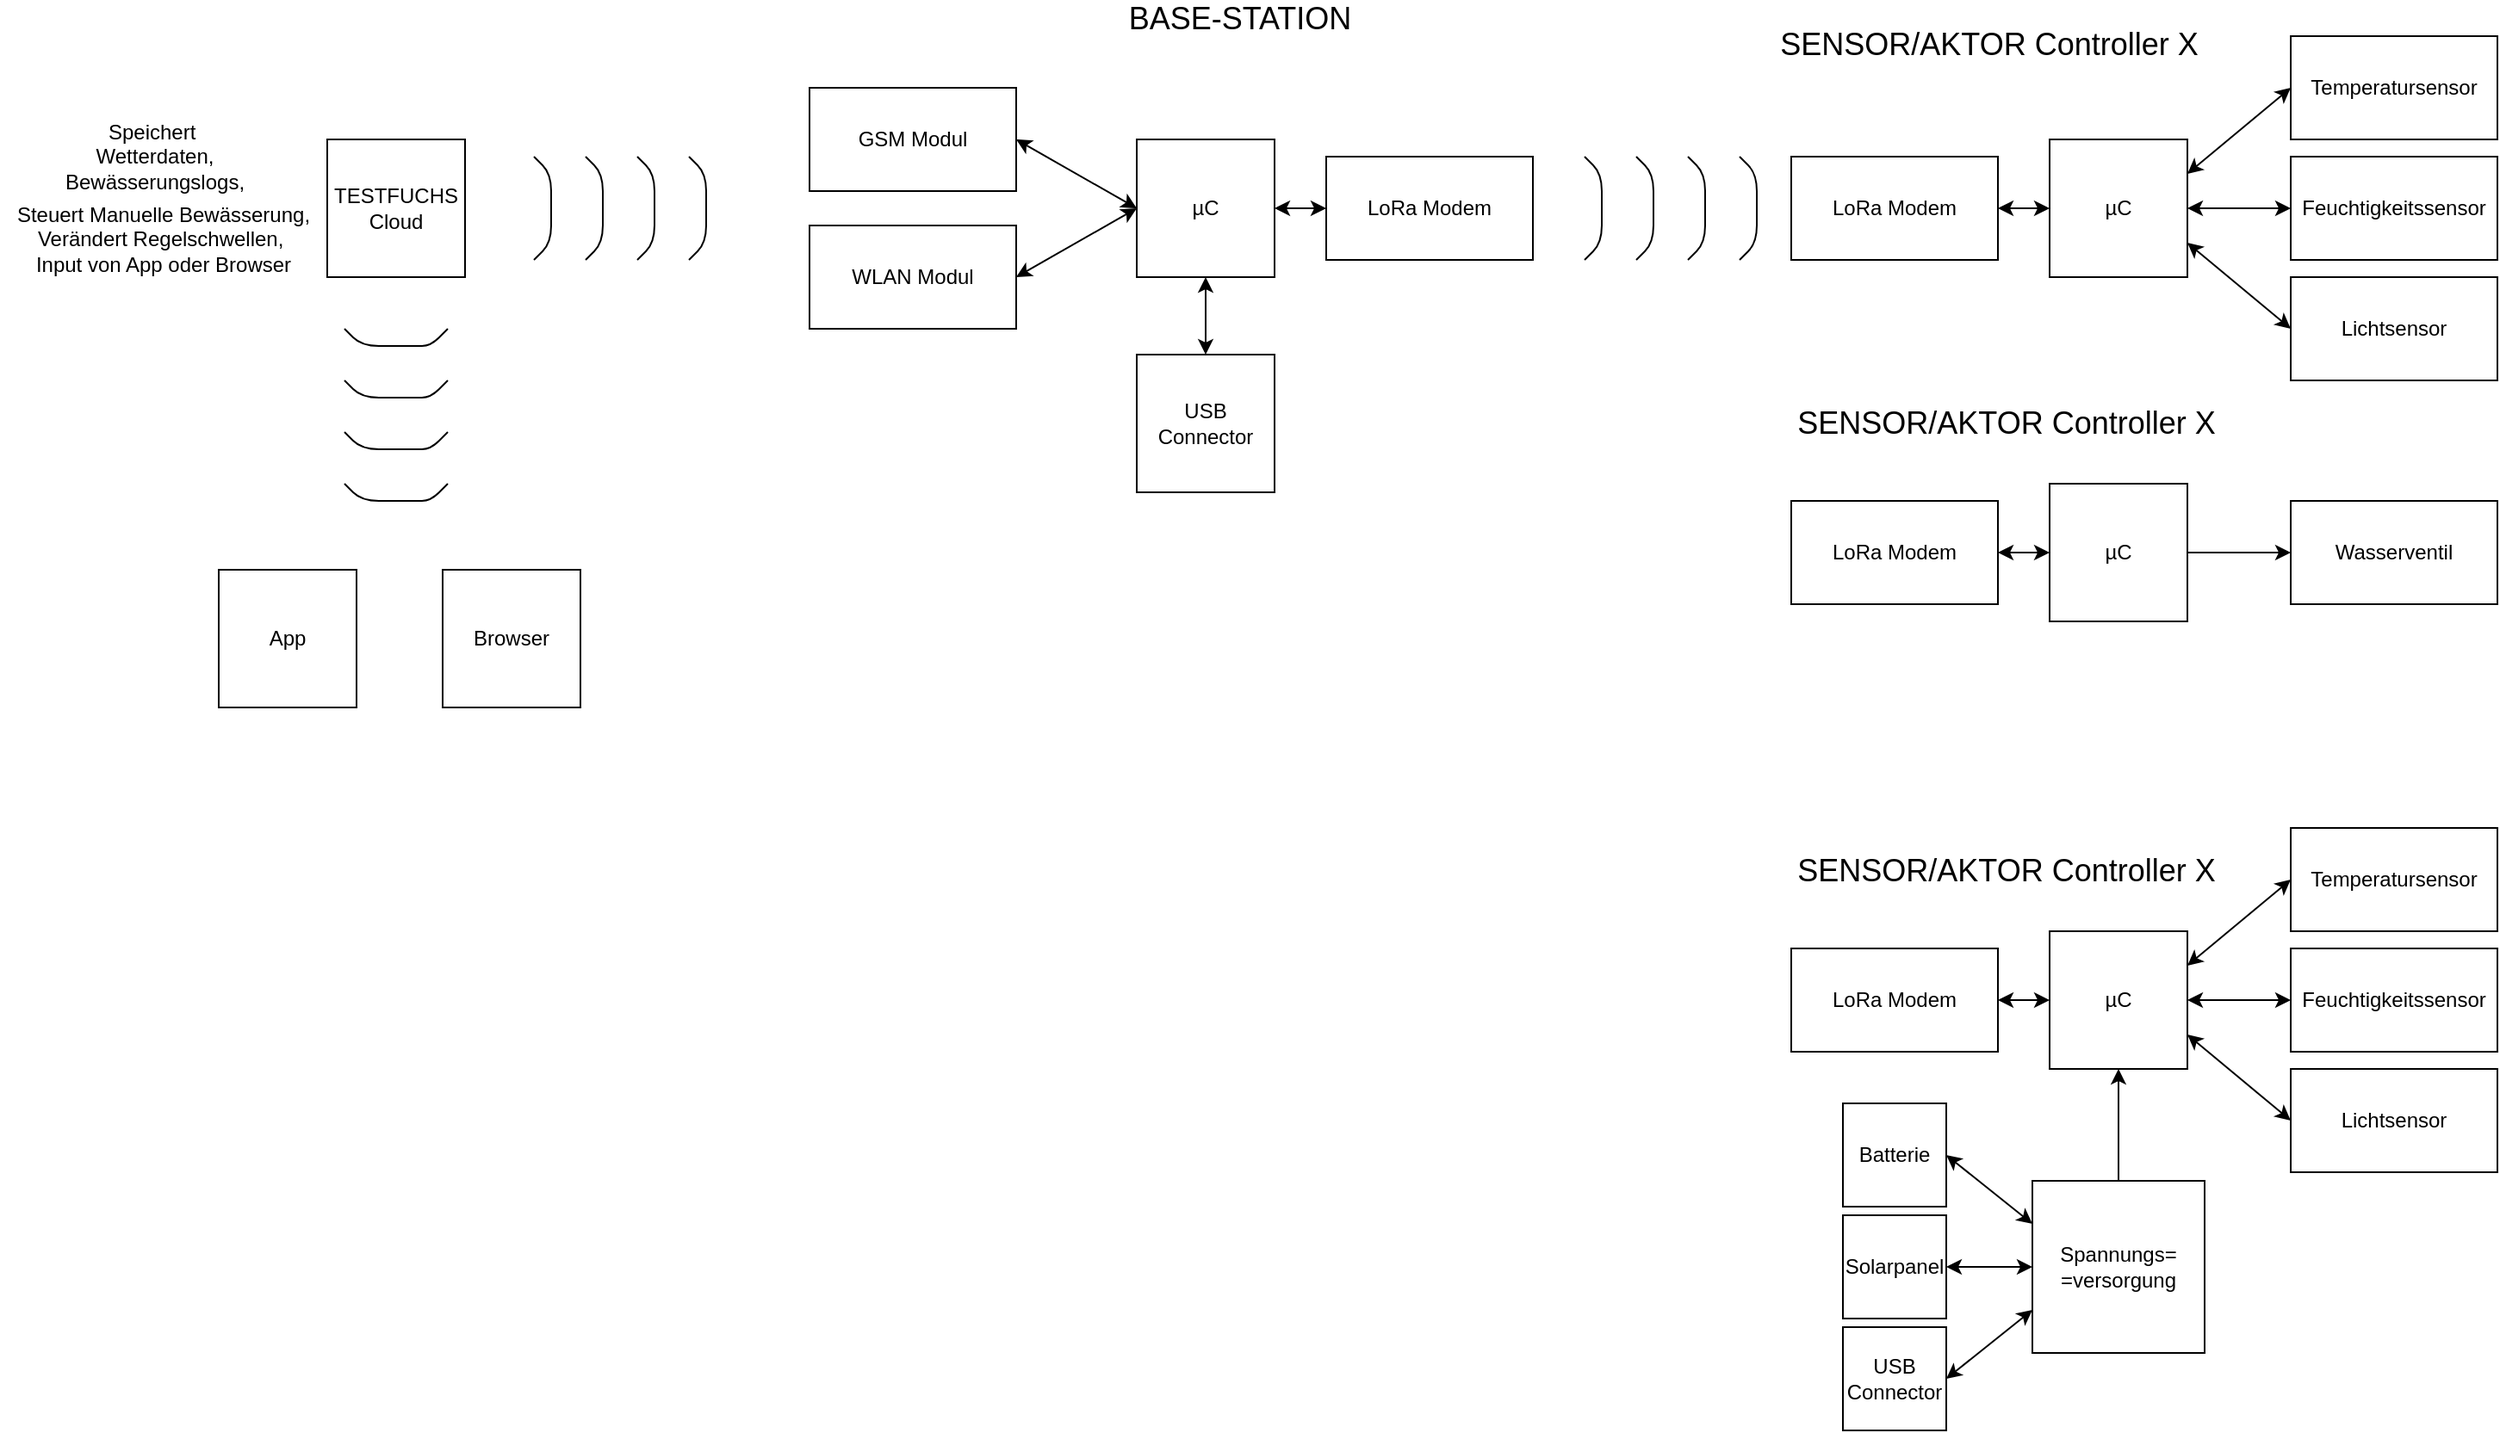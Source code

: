 <mxfile version="14.5.1" type="device"><diagram id="nXd5mDpqDqAThNTadgBW" name="Seite-1"><mxGraphModel dx="1950" dy="743" grid="1" gridSize="10" guides="1" tooltips="1" connect="1" arrows="1" fold="1" page="1" pageScale="1" pageWidth="827" pageHeight="1169" math="0" shadow="0"><root><mxCell id="0"/><mxCell id="1" parent="0"/><mxCell id="NCbId82HQR3_85EUajxe-1" value="µC" style="whiteSpace=wrap;html=1;aspect=fixed;" parent="1" vertex="1"><mxGeometry x="120" y="170" width="80" height="80" as="geometry"/></mxCell><mxCell id="NCbId82HQR3_85EUajxe-3" value="LoRa Modem" style="rounded=0;whiteSpace=wrap;html=1;" parent="1" vertex="1"><mxGeometry x="230" y="180" width="120" height="60" as="geometry"/></mxCell><mxCell id="NCbId82HQR3_85EUajxe-6" value="GSM Modul" style="rounded=0;whiteSpace=wrap;html=1;" parent="1" vertex="1"><mxGeometry x="-70" y="140" width="120" height="60" as="geometry"/></mxCell><mxCell id="NCbId82HQR3_85EUajxe-7" value="WLAN Modul" style="rounded=0;whiteSpace=wrap;html=1;" parent="1" vertex="1"><mxGeometry x="-70" y="220" width="120" height="60" as="geometry"/></mxCell><mxCell id="NCbId82HQR3_85EUajxe-10" value="TESTFUCHS&lt;br&gt;Cloud" style="whiteSpace=wrap;html=1;aspect=fixed;" parent="1" vertex="1"><mxGeometry x="-350" y="170" width="80" height="80" as="geometry"/></mxCell><mxCell id="NCbId82HQR3_85EUajxe-11" value="App" style="whiteSpace=wrap;html=1;aspect=fixed;" parent="1" vertex="1"><mxGeometry x="-413" y="420" width="80" height="80" as="geometry"/></mxCell><mxCell id="NCbId82HQR3_85EUajxe-13" value="Browser" style="whiteSpace=wrap;html=1;aspect=fixed;" parent="1" vertex="1"><mxGeometry x="-283" y="420" width="80" height="80" as="geometry"/></mxCell><mxCell id="NCbId82HQR3_85EUajxe-14" value="Speichert&amp;nbsp;&lt;br&gt;Wetterdaten,&lt;br&gt;Bewässerungslogs,&lt;br&gt;" style="text;html=1;strokeColor=none;fillColor=none;align=center;verticalAlign=middle;whiteSpace=wrap;rounded=0;" parent="1" vertex="1"><mxGeometry x="-470" y="170" width="40" height="20" as="geometry"/></mxCell><mxCell id="NCbId82HQR3_85EUajxe-16" value="Steuert Manuelle Bewässerung,&lt;br&gt;Verändert Regelschwellen,&amp;nbsp;&lt;br&gt;Input von App oder Browser&lt;br&gt;&amp;nbsp;" style="text;html=1;strokeColor=none;fillColor=none;align=center;verticalAlign=middle;whiteSpace=wrap;rounded=0;" parent="1" vertex="1"><mxGeometry x="-540" y="220" width="190" height="30" as="geometry"/></mxCell><mxCell id="NCbId82HQR3_85EUajxe-18" value="" style="endArrow=none;html=1;" parent="1" edge="1"><mxGeometry width="50" height="50" relative="1" as="geometry"><mxPoint x="-230" y="240" as="sourcePoint"/><mxPoint x="-230" y="180" as="targetPoint"/><Array as="points"><mxPoint x="-220" y="230"/><mxPoint x="-220" y="190"/></Array></mxGeometry></mxCell><mxCell id="NCbId82HQR3_85EUajxe-19" value="" style="endArrow=none;html=1;" parent="1" edge="1"><mxGeometry width="50" height="50" relative="1" as="geometry"><mxPoint x="-200" y="240" as="sourcePoint"/><mxPoint x="-200" y="180" as="targetPoint"/><Array as="points"><mxPoint x="-190" y="230"/><mxPoint x="-190" y="190"/></Array></mxGeometry></mxCell><mxCell id="NCbId82HQR3_85EUajxe-20" value="" style="endArrow=none;html=1;" parent="1" edge="1"><mxGeometry width="50" height="50" relative="1" as="geometry"><mxPoint x="-170" y="240" as="sourcePoint"/><mxPoint x="-170" y="180" as="targetPoint"/><Array as="points"><mxPoint x="-160" y="230"/><mxPoint x="-160" y="190"/></Array></mxGeometry></mxCell><mxCell id="NCbId82HQR3_85EUajxe-21" value="" style="endArrow=none;html=1;" parent="1" edge="1"><mxGeometry width="50" height="50" relative="1" as="geometry"><mxPoint x="-140" y="240" as="sourcePoint"/><mxPoint x="-140" y="180" as="targetPoint"/><Array as="points"><mxPoint x="-130" y="230"/><mxPoint x="-130" y="190"/></Array></mxGeometry></mxCell><mxCell id="NCbId82HQR3_85EUajxe-22" value="" style="endArrow=classic;startArrow=classic;html=1;exitX=1;exitY=0.5;exitDx=0;exitDy=0;entryX=0;entryY=0.5;entryDx=0;entryDy=0;" parent="1" source="NCbId82HQR3_85EUajxe-6" target="NCbId82HQR3_85EUajxe-1" edge="1"><mxGeometry width="50" height="50" relative="1" as="geometry"><mxPoint x="110" y="280" as="sourcePoint"/><mxPoint x="160" y="230" as="targetPoint"/></mxGeometry></mxCell><mxCell id="NCbId82HQR3_85EUajxe-23" value="" style="endArrow=classic;startArrow=classic;html=1;exitX=1;exitY=0.5;exitDx=0;exitDy=0;entryX=0;entryY=0.5;entryDx=0;entryDy=0;" parent="1" source="NCbId82HQR3_85EUajxe-7" target="NCbId82HQR3_85EUajxe-1" edge="1"><mxGeometry width="50" height="50" relative="1" as="geometry"><mxPoint x="110" y="280" as="sourcePoint"/><mxPoint x="160" y="230" as="targetPoint"/></mxGeometry></mxCell><mxCell id="NCbId82HQR3_85EUajxe-24" value="" style="endArrow=classic;startArrow=classic;html=1;exitX=1;exitY=0.5;exitDx=0;exitDy=0;" parent="1" source="NCbId82HQR3_85EUajxe-1" edge="1"><mxGeometry width="50" height="50" relative="1" as="geometry"><mxPoint x="370" y="280" as="sourcePoint"/><mxPoint x="230" y="210" as="targetPoint"/></mxGeometry></mxCell><mxCell id="NCbId82HQR3_85EUajxe-42" value="" style="endArrow=none;html=1;" parent="1" edge="1"><mxGeometry width="50" height="50" relative="1" as="geometry"><mxPoint x="-340" y="280" as="sourcePoint"/><mxPoint x="-280" y="280" as="targetPoint"/><Array as="points"><mxPoint x="-330" y="290"/><mxPoint x="-310" y="290"/><mxPoint x="-290" y="290"/></Array></mxGeometry></mxCell><mxCell id="NCbId82HQR3_85EUajxe-43" value="" style="endArrow=none;html=1;" parent="1" edge="1"><mxGeometry width="50" height="50" relative="1" as="geometry"><mxPoint x="-340" y="310" as="sourcePoint"/><mxPoint x="-280" y="310" as="targetPoint"/><Array as="points"><mxPoint x="-330" y="320"/><mxPoint x="-310" y="320"/><mxPoint x="-290" y="320"/></Array></mxGeometry></mxCell><mxCell id="NCbId82HQR3_85EUajxe-45" value="" style="endArrow=none;html=1;" parent="1" edge="1"><mxGeometry width="50" height="50" relative="1" as="geometry"><mxPoint x="-340" y="340" as="sourcePoint"/><mxPoint x="-280" y="340" as="targetPoint"/><Array as="points"><mxPoint x="-330" y="350"/><mxPoint x="-310" y="350"/><mxPoint x="-290" y="350"/></Array></mxGeometry></mxCell><mxCell id="NCbId82HQR3_85EUajxe-46" value="" style="endArrow=none;html=1;" parent="1" edge="1"><mxGeometry width="50" height="50" relative="1" as="geometry"><mxPoint x="-340" y="370" as="sourcePoint"/><mxPoint x="-280" y="370" as="targetPoint"/><Array as="points"><mxPoint x="-330" y="380"/><mxPoint x="-310" y="380"/><mxPoint x="-290" y="380"/></Array></mxGeometry></mxCell><mxCell id="NCbId82HQR3_85EUajxe-47" value="" style="endArrow=none;html=1;" parent="1" edge="1"><mxGeometry width="50" height="50" relative="1" as="geometry"><mxPoint x="380.0" y="240" as="sourcePoint"/><mxPoint x="380.0" y="180" as="targetPoint"/><Array as="points"><mxPoint x="390" y="230"/><mxPoint x="390" y="190"/></Array></mxGeometry></mxCell><mxCell id="NCbId82HQR3_85EUajxe-48" value="" style="endArrow=none;html=1;" parent="1" edge="1"><mxGeometry width="50" height="50" relative="1" as="geometry"><mxPoint x="410.0" y="240" as="sourcePoint"/><mxPoint x="410.0" y="180" as="targetPoint"/><Array as="points"><mxPoint x="420" y="230"/><mxPoint x="420" y="190"/></Array></mxGeometry></mxCell><mxCell id="NCbId82HQR3_85EUajxe-49" value="" style="endArrow=none;html=1;" parent="1" edge="1"><mxGeometry width="50" height="50" relative="1" as="geometry"><mxPoint x="440.0" y="240" as="sourcePoint"/><mxPoint x="440.0" y="180" as="targetPoint"/><Array as="points"><mxPoint x="450" y="230"/><mxPoint x="450" y="190"/></Array></mxGeometry></mxCell><mxCell id="NCbId82HQR3_85EUajxe-50" value="" style="endArrow=none;html=1;" parent="1" edge="1"><mxGeometry width="50" height="50" relative="1" as="geometry"><mxPoint x="470.0" y="240" as="sourcePoint"/><mxPoint x="470.0" y="180" as="targetPoint"/><Array as="points"><mxPoint x="480" y="230"/><mxPoint x="480" y="190"/></Array></mxGeometry></mxCell><mxCell id="NCbId82HQR3_85EUajxe-51" value="LoRa Modem" style="rounded=0;whiteSpace=wrap;html=1;" parent="1" vertex="1"><mxGeometry x="500" y="180" width="120" height="60" as="geometry"/></mxCell><mxCell id="NCbId82HQR3_85EUajxe-52" value="&lt;font style=&quot;font-size: 18px&quot;&gt;BASE-STATION&lt;/font&gt;" style="text;html=1;strokeColor=none;fillColor=none;align=center;verticalAlign=middle;whiteSpace=wrap;rounded=0;" parent="1" vertex="1"><mxGeometry x="80" y="90" width="200" height="20" as="geometry"/></mxCell><mxCell id="NCbId82HQR3_85EUajxe-53" value="&lt;span style=&quot;font-size: 18px&quot;&gt;SENSOR/AKTOR Controller X&lt;/span&gt;" style="text;html=1;strokeColor=none;fillColor=none;align=center;verticalAlign=middle;whiteSpace=wrap;rounded=0;" parent="1" vertex="1"><mxGeometry x="480" y="100" width="270" height="30" as="geometry"/></mxCell><mxCell id="NCbId82HQR3_85EUajxe-54" value="µC" style="whiteSpace=wrap;html=1;aspect=fixed;" parent="1" vertex="1"><mxGeometry x="650" y="170" width="80" height="80" as="geometry"/></mxCell><mxCell id="NCbId82HQR3_85EUajxe-57" value="" style="endArrow=classic;startArrow=classic;html=1;exitX=1;exitY=0.5;exitDx=0;exitDy=0;" parent="1" source="NCbId82HQR3_85EUajxe-51" edge="1"><mxGeometry width="50" height="50" relative="1" as="geometry"><mxPoint x="420" y="290" as="sourcePoint"/><mxPoint x="650" y="210" as="targetPoint"/></mxGeometry></mxCell><mxCell id="NCbId82HQR3_85EUajxe-58" value="LoRa Modem" style="rounded=0;whiteSpace=wrap;html=1;" parent="1" vertex="1"><mxGeometry x="500" y="380" width="120" height="60" as="geometry"/></mxCell><mxCell id="NCbId82HQR3_85EUajxe-60" value="µC" style="whiteSpace=wrap;html=1;aspect=fixed;" parent="1" vertex="1"><mxGeometry x="650" y="370" width="80" height="80" as="geometry"/></mxCell><mxCell id="NCbId82HQR3_85EUajxe-61" value="" style="endArrow=classic;startArrow=classic;html=1;exitX=1;exitY=0.5;exitDx=0;exitDy=0;" parent="1" source="NCbId82HQR3_85EUajxe-58" edge="1"><mxGeometry width="50" height="50" relative="1" as="geometry"><mxPoint x="420" y="490" as="sourcePoint"/><mxPoint x="650" y="410" as="targetPoint"/></mxGeometry></mxCell><mxCell id="0BHW11SroKrRSVSjrT4o-1" value="&lt;span style=&quot;font-size: 18px&quot;&gt;SENSOR/AKTOR Controller X&lt;/span&gt;" style="text;html=1;strokeColor=none;fillColor=none;align=center;verticalAlign=middle;whiteSpace=wrap;rounded=0;" vertex="1" parent="1"><mxGeometry x="490" y="320" width="270" height="30" as="geometry"/></mxCell><mxCell id="0BHW11SroKrRSVSjrT4o-2" value="LoRa Modem" style="rounded=0;whiteSpace=wrap;html=1;" vertex="1" parent="1"><mxGeometry x="500" y="640" width="120" height="60" as="geometry"/></mxCell><mxCell id="0BHW11SroKrRSVSjrT4o-3" value="µC" style="whiteSpace=wrap;html=1;aspect=fixed;" vertex="1" parent="1"><mxGeometry x="650" y="630" width="80" height="80" as="geometry"/></mxCell><mxCell id="0BHW11SroKrRSVSjrT4o-4" value="" style="endArrow=classic;startArrow=classic;html=1;exitX=1;exitY=0.5;exitDx=0;exitDy=0;" edge="1" parent="1" source="0BHW11SroKrRSVSjrT4o-2"><mxGeometry width="50" height="50" relative="1" as="geometry"><mxPoint x="420" y="750" as="sourcePoint"/><mxPoint x="650" y="670" as="targetPoint"/></mxGeometry></mxCell><mxCell id="0BHW11SroKrRSVSjrT4o-5" value="&lt;span style=&quot;font-size: 18px&quot;&gt;SENSOR/AKTOR Controller X&lt;/span&gt;" style="text;html=1;strokeColor=none;fillColor=none;align=center;verticalAlign=middle;whiteSpace=wrap;rounded=0;" vertex="1" parent="1"><mxGeometry x="490" y="580" width="270" height="30" as="geometry"/></mxCell><mxCell id="0BHW11SroKrRSVSjrT4o-6" value="Wasserventil" style="rounded=0;whiteSpace=wrap;html=1;" vertex="1" parent="1"><mxGeometry x="790" y="380" width="120" height="60" as="geometry"/></mxCell><mxCell id="0BHW11SroKrRSVSjrT4o-7" value="" style="endArrow=classic;html=1;entryX=0;entryY=0.5;entryDx=0;entryDy=0;exitX=1;exitY=0.5;exitDx=0;exitDy=0;" edge="1" parent="1" source="NCbId82HQR3_85EUajxe-60" target="0BHW11SroKrRSVSjrT4o-6"><mxGeometry width="50" height="50" relative="1" as="geometry"><mxPoint x="690" y="460" as="sourcePoint"/><mxPoint x="740" y="410" as="targetPoint"/></mxGeometry></mxCell><mxCell id="0BHW11SroKrRSVSjrT4o-8" value="Temperatursensor" style="rounded=0;whiteSpace=wrap;html=1;" vertex="1" parent="1"><mxGeometry x="790" y="570" width="120" height="60" as="geometry"/></mxCell><mxCell id="0BHW11SroKrRSVSjrT4o-9" value="Feuchtigkeitssensor" style="rounded=0;whiteSpace=wrap;html=1;" vertex="1" parent="1"><mxGeometry x="790" y="640" width="120" height="60" as="geometry"/></mxCell><mxCell id="0BHW11SroKrRSVSjrT4o-10" value="Lichtsensor" style="rounded=0;whiteSpace=wrap;html=1;" vertex="1" parent="1"><mxGeometry x="790" y="710" width="120" height="60" as="geometry"/></mxCell><mxCell id="0BHW11SroKrRSVSjrT4o-11" value="" style="endArrow=classic;startArrow=classic;html=1;entryX=0;entryY=0.5;entryDx=0;entryDy=0;exitX=1;exitY=0.25;exitDx=0;exitDy=0;" edge="1" parent="1" source="0BHW11SroKrRSVSjrT4o-3" target="0BHW11SroKrRSVSjrT4o-8"><mxGeometry width="50" height="50" relative="1" as="geometry"><mxPoint x="920" y="670" as="sourcePoint"/><mxPoint x="970" y="620" as="targetPoint"/></mxGeometry></mxCell><mxCell id="0BHW11SroKrRSVSjrT4o-12" value="" style="endArrow=classic;startArrow=classic;html=1;entryX=0;entryY=0.5;entryDx=0;entryDy=0;exitX=1;exitY=0.5;exitDx=0;exitDy=0;" edge="1" parent="1" source="0BHW11SroKrRSVSjrT4o-3" target="0BHW11SroKrRSVSjrT4o-9"><mxGeometry width="50" height="50" relative="1" as="geometry"><mxPoint x="920" y="670" as="sourcePoint"/><mxPoint x="970" y="620" as="targetPoint"/></mxGeometry></mxCell><mxCell id="0BHW11SroKrRSVSjrT4o-13" value="" style="endArrow=classic;startArrow=classic;html=1;entryX=0;entryY=0.5;entryDx=0;entryDy=0;exitX=1;exitY=0.75;exitDx=0;exitDy=0;" edge="1" parent="1" source="0BHW11SroKrRSVSjrT4o-3" target="0BHW11SroKrRSVSjrT4o-10"><mxGeometry width="50" height="50" relative="1" as="geometry"><mxPoint x="920" y="670" as="sourcePoint"/><mxPoint x="970" y="620" as="targetPoint"/></mxGeometry></mxCell><mxCell id="0BHW11SroKrRSVSjrT4o-14" value="Temperatursensor" style="rounded=0;whiteSpace=wrap;html=1;" vertex="1" parent="1"><mxGeometry x="790" y="110" width="120" height="60" as="geometry"/></mxCell><mxCell id="0BHW11SroKrRSVSjrT4o-15" value="Feuchtigkeitssensor" style="rounded=0;whiteSpace=wrap;html=1;" vertex="1" parent="1"><mxGeometry x="790" y="180" width="120" height="60" as="geometry"/></mxCell><mxCell id="0BHW11SroKrRSVSjrT4o-16" value="Lichtsensor" style="rounded=0;whiteSpace=wrap;html=1;" vertex="1" parent="1"><mxGeometry x="790" y="250" width="120" height="60" as="geometry"/></mxCell><mxCell id="0BHW11SroKrRSVSjrT4o-17" value="" style="endArrow=classic;startArrow=classic;html=1;entryX=0;entryY=0.5;entryDx=0;entryDy=0;exitX=1;exitY=0.25;exitDx=0;exitDy=0;" edge="1" parent="1" target="0BHW11SroKrRSVSjrT4o-14"><mxGeometry width="50" height="50" relative="1" as="geometry"><mxPoint x="730" y="190" as="sourcePoint"/><mxPoint x="970" y="160" as="targetPoint"/></mxGeometry></mxCell><mxCell id="0BHW11SroKrRSVSjrT4o-18" value="" style="endArrow=classic;startArrow=classic;html=1;entryX=0;entryY=0.5;entryDx=0;entryDy=0;exitX=1;exitY=0.5;exitDx=0;exitDy=0;" edge="1" parent="1" target="0BHW11SroKrRSVSjrT4o-15"><mxGeometry width="50" height="50" relative="1" as="geometry"><mxPoint x="730" y="210" as="sourcePoint"/><mxPoint x="970" y="160" as="targetPoint"/></mxGeometry></mxCell><mxCell id="0BHW11SroKrRSVSjrT4o-19" value="" style="endArrow=classic;startArrow=classic;html=1;entryX=0;entryY=0.5;entryDx=0;entryDy=0;exitX=1;exitY=0.75;exitDx=0;exitDy=0;" edge="1" parent="1" target="0BHW11SroKrRSVSjrT4o-16"><mxGeometry width="50" height="50" relative="1" as="geometry"><mxPoint x="730" y="230" as="sourcePoint"/><mxPoint x="970" y="160" as="targetPoint"/></mxGeometry></mxCell><mxCell id="0BHW11SroKrRSVSjrT4o-20" value="Spannungs=&lt;br&gt;=versorgung" style="whiteSpace=wrap;html=1;aspect=fixed;" vertex="1" parent="1"><mxGeometry x="640" y="775" width="100" height="100" as="geometry"/></mxCell><mxCell id="0BHW11SroKrRSVSjrT4o-21" value="Batterie" style="rounded=0;whiteSpace=wrap;html=1;" vertex="1" parent="1"><mxGeometry x="530" y="730" width="60" height="60" as="geometry"/></mxCell><mxCell id="0BHW11SroKrRSVSjrT4o-22" value="Solarpanel" style="whiteSpace=wrap;html=1;aspect=fixed;" vertex="1" parent="1"><mxGeometry x="530" y="795" width="60" height="60" as="geometry"/></mxCell><mxCell id="0BHW11SroKrRSVSjrT4o-25" value="USB Connector" style="rounded=0;whiteSpace=wrap;html=1;" vertex="1" parent="1"><mxGeometry x="530" y="860" width="60" height="60" as="geometry"/></mxCell><mxCell id="0BHW11SroKrRSVSjrT4o-26" value="" style="endArrow=classic;startArrow=classic;html=1;entryX=1;entryY=0.5;entryDx=0;entryDy=0;exitX=0;exitY=0.25;exitDx=0;exitDy=0;" edge="1" parent="1" source="0BHW11SroKrRSVSjrT4o-20" target="0BHW11SroKrRSVSjrT4o-21"><mxGeometry width="50" height="50" relative="1" as="geometry"><mxPoint x="750" y="895" as="sourcePoint"/><mxPoint x="800" y="845" as="targetPoint"/></mxGeometry></mxCell><mxCell id="0BHW11SroKrRSVSjrT4o-27" value="" style="endArrow=classic;startArrow=classic;html=1;exitX=1;exitY=0.5;exitDx=0;exitDy=0;entryX=0;entryY=0.5;entryDx=0;entryDy=0;" edge="1" parent="1" source="0BHW11SroKrRSVSjrT4o-22" target="0BHW11SroKrRSVSjrT4o-20"><mxGeometry width="50" height="50" relative="1" as="geometry"><mxPoint x="750" y="895" as="sourcePoint"/><mxPoint x="800" y="845" as="targetPoint"/></mxGeometry></mxCell><mxCell id="0BHW11SroKrRSVSjrT4o-28" value="" style="endArrow=classic;startArrow=classic;html=1;exitX=1;exitY=0.5;exitDx=0;exitDy=0;entryX=0;entryY=0.75;entryDx=0;entryDy=0;" edge="1" parent="1" source="0BHW11SroKrRSVSjrT4o-25" target="0BHW11SroKrRSVSjrT4o-20"><mxGeometry width="50" height="50" relative="1" as="geometry"><mxPoint x="750" y="895" as="sourcePoint"/><mxPoint x="800" y="845" as="targetPoint"/></mxGeometry></mxCell><mxCell id="0BHW11SroKrRSVSjrT4o-29" value="" style="endArrow=classic;html=1;exitX=0.5;exitY=0;exitDx=0;exitDy=0;entryX=0.5;entryY=1;entryDx=0;entryDy=0;" edge="1" parent="1" source="0BHW11SroKrRSVSjrT4o-20" target="0BHW11SroKrRSVSjrT4o-3"><mxGeometry width="50" height="50" relative="1" as="geometry"><mxPoint x="790" y="750" as="sourcePoint"/><mxPoint x="720" y="710" as="targetPoint"/></mxGeometry></mxCell><mxCell id="0BHW11SroKrRSVSjrT4o-30" value="USB&lt;br&gt;Connector" style="whiteSpace=wrap;html=1;aspect=fixed;" vertex="1" parent="1"><mxGeometry x="120" y="295" width="80" height="80" as="geometry"/></mxCell><mxCell id="0BHW11SroKrRSVSjrT4o-31" value="" style="endArrow=classic;startArrow=classic;html=1;entryX=0.5;entryY=1;entryDx=0;entryDy=0;exitX=0.5;exitY=0;exitDx=0;exitDy=0;" edge="1" parent="1" source="0BHW11SroKrRSVSjrT4o-30" target="NCbId82HQR3_85EUajxe-1"><mxGeometry width="50" height="50" relative="1" as="geometry"><mxPoint x="230" y="450" as="sourcePoint"/><mxPoint x="280" y="400" as="targetPoint"/></mxGeometry></mxCell></root></mxGraphModel></diagram></mxfile>